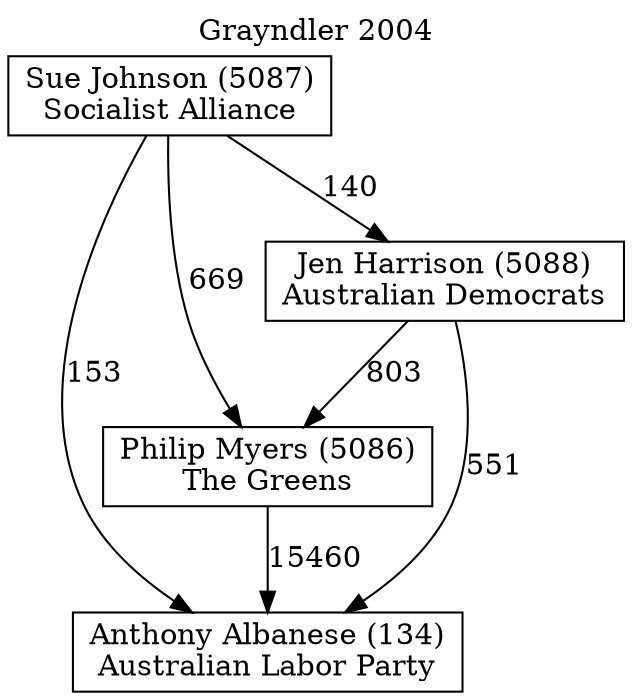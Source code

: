 // House preference flow
digraph "Anthony Albanese (134)_Grayndler_2004" {
	graph [label="Grayndler 2004" labelloc=t mclimit=10]
	node [shape=box]
	"Anthony Albanese (134)" [label="Anthony Albanese (134)
Australian Labor Party"]
	"Philip Myers (5086)" [label="Philip Myers (5086)
The Greens"]
	"Jen Harrison (5088)" [label="Jen Harrison (5088)
Australian Democrats"]
	"Sue Johnson (5087)" [label="Sue Johnson (5087)
Socialist Alliance"]
	"Philip Myers (5086)" -> "Anthony Albanese (134)" [label=15460]
	"Jen Harrison (5088)" -> "Philip Myers (5086)" [label=803]
	"Sue Johnson (5087)" -> "Jen Harrison (5088)" [label=140]
	"Jen Harrison (5088)" -> "Anthony Albanese (134)" [label=551]
	"Sue Johnson (5087)" -> "Anthony Albanese (134)" [label=153]
	"Sue Johnson (5087)" -> "Philip Myers (5086)" [label=669]
}
